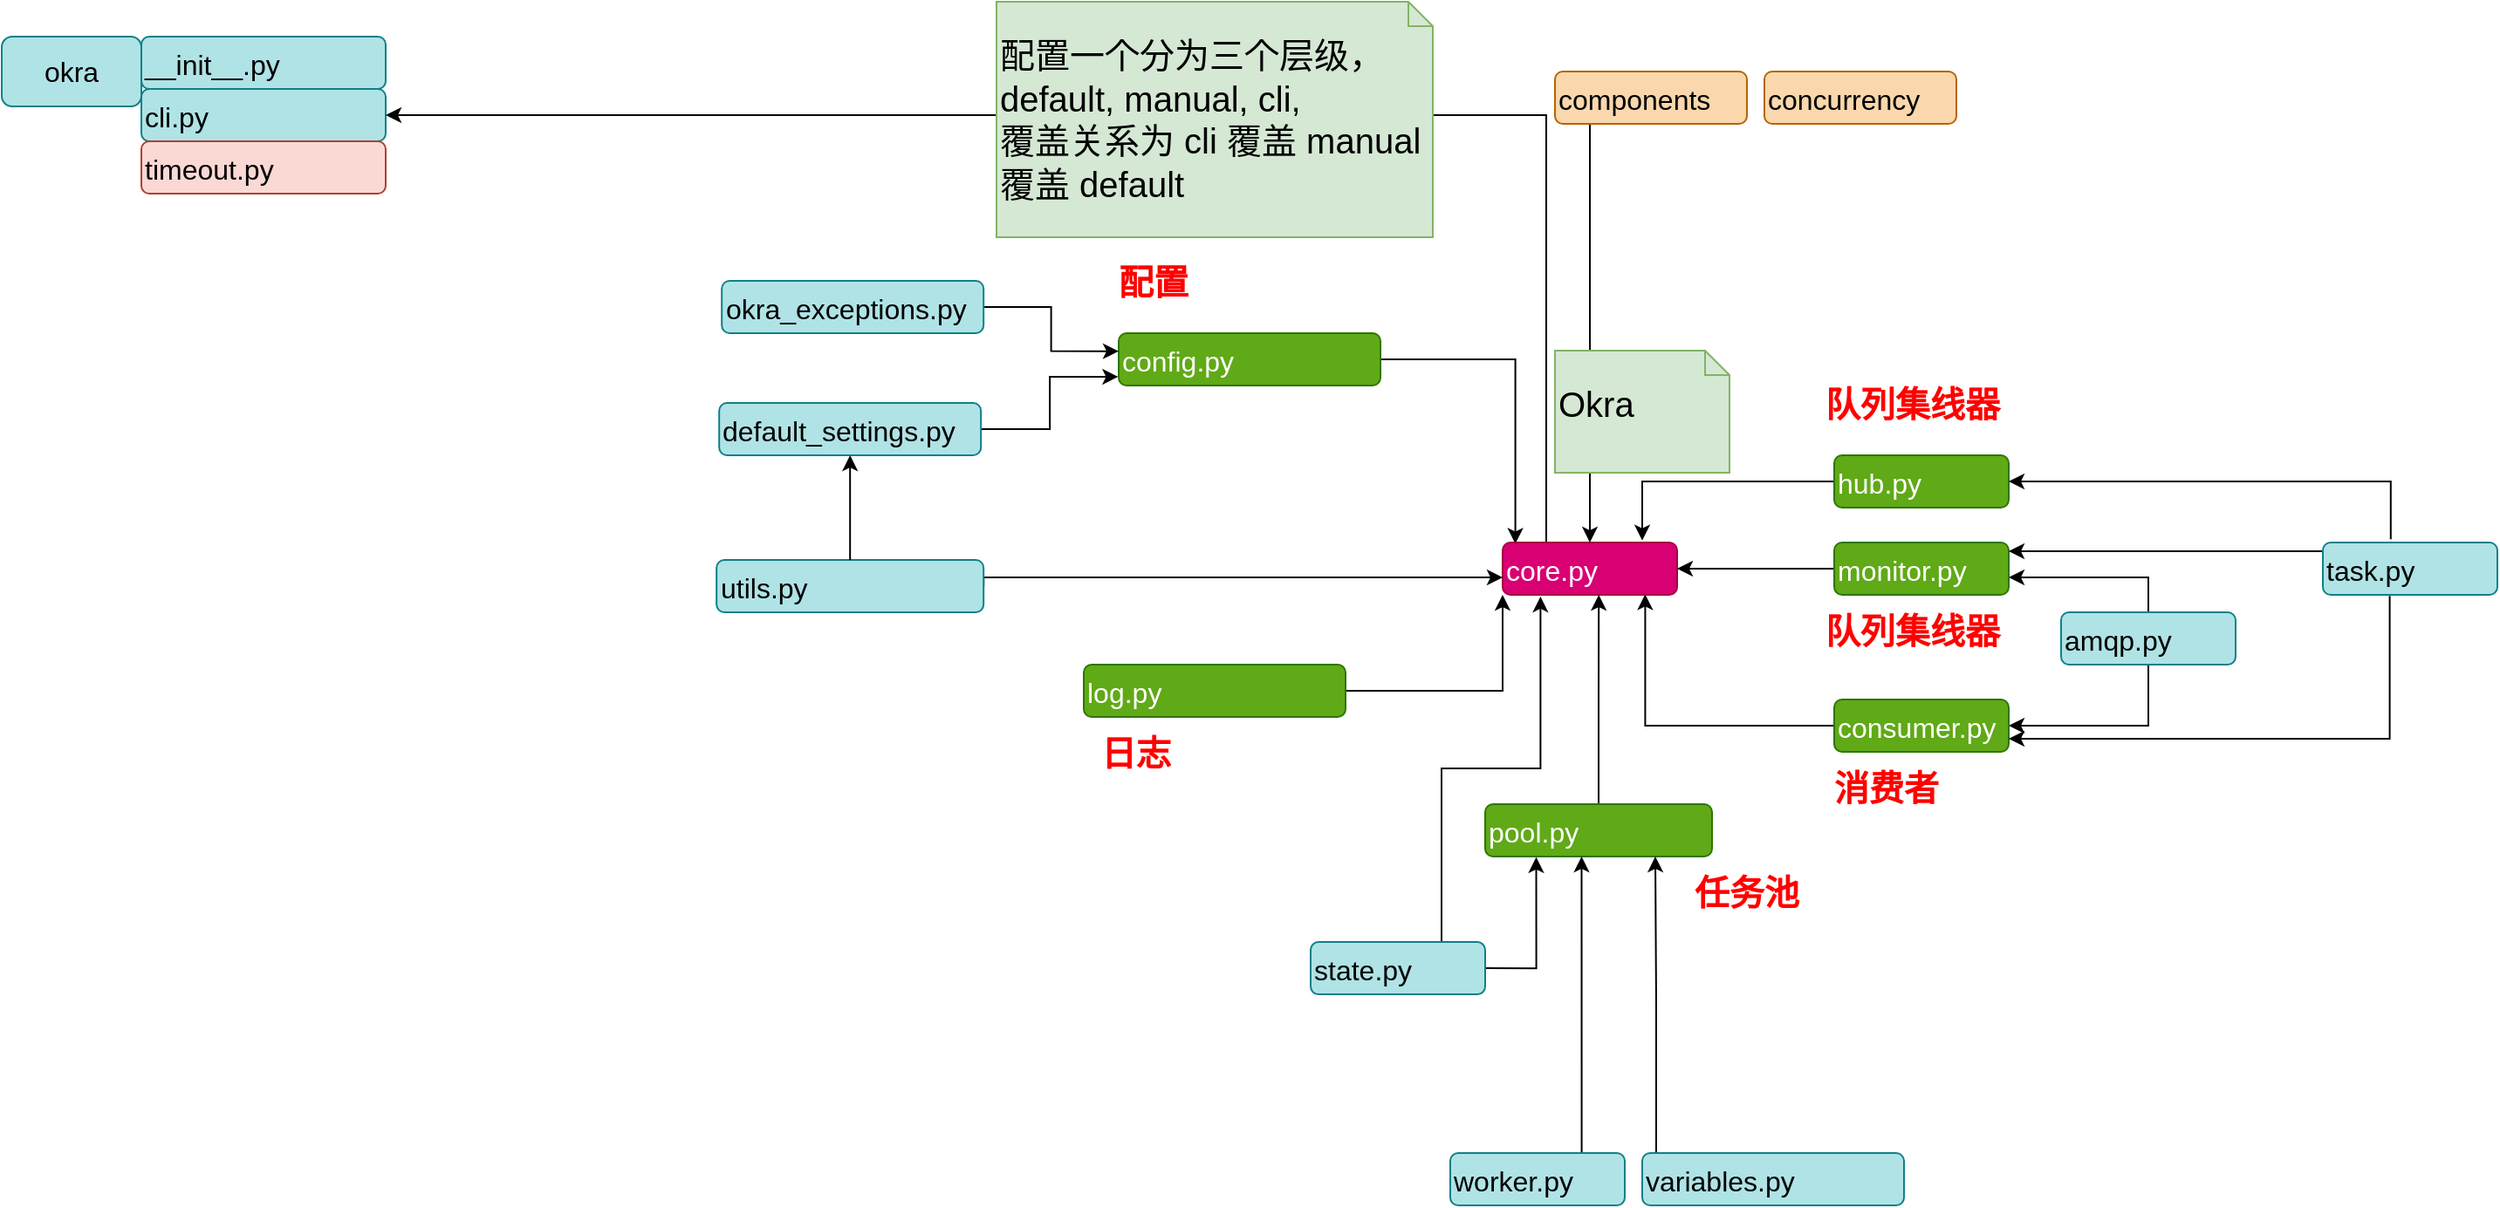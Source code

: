 <mxfile version="12.4.9" type="github">
  <diagram id="C5RBs43oDa-KdzZeNtuy" name="Page-1">
    <mxGraphModel dx="2278" dy="778" grid="1" gridSize="10" guides="1" tooltips="1" connect="1" arrows="1" fold="1" page="1" pageScale="1" pageWidth="827" pageHeight="1169" math="0" shadow="0">
      <root>
        <mxCell id="WIyWlLk6GJQsqaUBKTNV-0"/>
        <mxCell id="WIyWlLk6GJQsqaUBKTNV-1" style="" parent="WIyWlLk6GJQsqaUBKTNV-0"/>
        <mxCell id="mCshl-u1__34je2gvI0m-0" value="okra" style="rounded=1;whiteSpace=wrap;html=1;fillColor=#b0e3e6;strokeColor=#0e8088;fontSize=16;" vertex="1" parent="WIyWlLk6GJQsqaUBKTNV-1">
          <mxGeometry x="-560" y="40" width="80" height="40" as="geometry"/>
        </mxCell>
        <mxCell id="mCshl-u1__34je2gvI0m-3" value="__init__.py" style="text;html=1;rounded=1;fillColor=#b0e3e6;strokeColor=#0e8088;fontSize=16;" vertex="1" parent="WIyWlLk6GJQsqaUBKTNV-1">
          <mxGeometry x="-480" y="40" width="140" height="30" as="geometry"/>
        </mxCell>
        <mxCell id="mCshl-u1__34je2gvI0m-52" style="edgeStyle=orthogonalEdgeStyle;rounded=0;orthogonalLoop=1;jettySize=auto;html=1;exitX=0.5;exitY=1;exitDx=0;exitDy=0;entryX=1;entryY=0.5;entryDx=0;entryDy=0;fontSize=16;" edge="1" parent="WIyWlLk6GJQsqaUBKTNV-1" source="mCshl-u1__34je2gvI0m-4" target="mCshl-u1__34je2gvI0m-9">
          <mxGeometry relative="1" as="geometry"/>
        </mxCell>
        <mxCell id="mCshl-u1__34je2gvI0m-54" style="edgeStyle=orthogonalEdgeStyle;rounded=0;orthogonalLoop=1;jettySize=auto;html=1;exitX=0.5;exitY=0;exitDx=0;exitDy=0;fontSize=16;" edge="1" parent="WIyWlLk6GJQsqaUBKTNV-1" source="mCshl-u1__34je2gvI0m-4">
          <mxGeometry relative="1" as="geometry">
            <mxPoint x="590" y="350" as="targetPoint"/>
            <Array as="points">
              <mxPoint x="670" y="350"/>
              <mxPoint x="590" y="350"/>
            </Array>
          </mxGeometry>
        </mxCell>
        <mxCell id="mCshl-u1__34je2gvI0m-4" value="amqp.py" style="text;html=1;rounded=1;fillColor=#b0e3e6;strokeColor=#0e8088;fontSize=16;" vertex="1" parent="WIyWlLk6GJQsqaUBKTNV-1">
          <mxGeometry x="620" y="370" width="100" height="30" as="geometry"/>
        </mxCell>
        <mxCell id="mCshl-u1__34je2gvI0m-7" value="cli.py" style="text;html=1;rounded=1;fillColor=#b0e3e6;strokeColor=#0e8088;fontSize=16;" vertex="1" parent="WIyWlLk6GJQsqaUBKTNV-1">
          <mxGeometry x="-480" y="70" width="140" height="30" as="geometry"/>
        </mxCell>
        <mxCell id="mCshl-u1__34je2gvI0m-41" style="edgeStyle=orthogonalEdgeStyle;rounded=0;orthogonalLoop=1;jettySize=auto;html=1;exitX=1;exitY=0.5;exitDx=0;exitDy=0;fontSize=16;entryX=0.073;entryY=0.024;entryDx=0;entryDy=0;entryPerimeter=0;" edge="1" parent="WIyWlLk6GJQsqaUBKTNV-1" source="mCshl-u1__34je2gvI0m-8" target="mCshl-u1__34je2gvI0m-10">
          <mxGeometry relative="1" as="geometry"/>
        </mxCell>
        <mxCell id="mCshl-u1__34je2gvI0m-8" value="config.py" style="text;html=1;rounded=1;fillColor=#60a917;strokeColor=#2D7600;fontSize=16;fontColor=#ffffff;" vertex="1" parent="WIyWlLk6GJQsqaUBKTNV-1">
          <mxGeometry x="80" y="210" width="150" height="30" as="geometry"/>
        </mxCell>
        <mxCell id="mCshl-u1__34je2gvI0m-44" style="edgeStyle=orthogonalEdgeStyle;rounded=0;orthogonalLoop=1;jettySize=auto;html=1;exitX=0;exitY=0.5;exitDx=0;exitDy=0;entryX=0.817;entryY=0.989;entryDx=0;entryDy=0;entryPerimeter=0;fontSize=16;" edge="1" parent="WIyWlLk6GJQsqaUBKTNV-1" source="mCshl-u1__34je2gvI0m-9" target="mCshl-u1__34je2gvI0m-10">
          <mxGeometry relative="1" as="geometry"/>
        </mxCell>
        <mxCell id="mCshl-u1__34je2gvI0m-9" value="consumer.py" style="text;html=1;rounded=1;fillColor=#60a917;strokeColor=#2D7600;fontSize=16;fontColor=#ffffff;" vertex="1" parent="WIyWlLk6GJQsqaUBKTNV-1">
          <mxGeometry x="490" y="420" width="100" height="30" as="geometry"/>
        </mxCell>
        <mxCell id="mCshl-u1__34je2gvI0m-71" style="edgeStyle=orthogonalEdgeStyle;rounded=0;orthogonalLoop=1;jettySize=auto;html=1;exitX=0.25;exitY=0;exitDx=0;exitDy=0;entryX=1;entryY=0.5;entryDx=0;entryDy=0;fontSize=20;fontColor=#FF0000;" edge="1" parent="WIyWlLk6GJQsqaUBKTNV-1" source="mCshl-u1__34je2gvI0m-10" target="mCshl-u1__34je2gvI0m-7">
          <mxGeometry relative="1" as="geometry"/>
        </mxCell>
        <mxCell id="mCshl-u1__34je2gvI0m-10" value="core.py" style="text;html=1;rounded=1;fillColor=#d80073;strokeColor=#A50040;fontSize=16;fontColor=#ffffff;" vertex="1" parent="WIyWlLk6GJQsqaUBKTNV-1">
          <mxGeometry x="300" y="330" width="100" height="30" as="geometry"/>
        </mxCell>
        <mxCell id="mCshl-u1__34je2gvI0m-50" style="edgeStyle=orthogonalEdgeStyle;rounded=0;orthogonalLoop=1;jettySize=auto;html=1;exitX=1;exitY=0.5;exitDx=0;exitDy=0;fontSize=16;entryX=-0.002;entryY=0.833;entryDx=0;entryDy=0;entryPerimeter=0;" edge="1" parent="WIyWlLk6GJQsqaUBKTNV-1" source="mCshl-u1__34je2gvI0m-12" target="mCshl-u1__34je2gvI0m-8">
          <mxGeometry relative="1" as="geometry"/>
        </mxCell>
        <mxCell id="mCshl-u1__34je2gvI0m-42" style="edgeStyle=orthogonalEdgeStyle;rounded=0;orthogonalLoop=1;jettySize=auto;html=1;exitX=0;exitY=0.5;exitDx=0;exitDy=0;entryX=0.8;entryY=-0.038;entryDx=0;entryDy=0;entryPerimeter=0;fontSize=16;" edge="1" parent="WIyWlLk6GJQsqaUBKTNV-1" source="mCshl-u1__34je2gvI0m-13" target="mCshl-u1__34je2gvI0m-10">
          <mxGeometry relative="1" as="geometry"/>
        </mxCell>
        <mxCell id="mCshl-u1__34je2gvI0m-13" value="hub.py" style="text;html=1;rounded=1;fillColor=#60a917;strokeColor=#2D7600;fontSize=16;fontColor=#ffffff;" vertex="1" parent="WIyWlLk6GJQsqaUBKTNV-1">
          <mxGeometry x="490" y="280" width="100" height="30" as="geometry"/>
        </mxCell>
        <mxCell id="mCshl-u1__34je2gvI0m-46" style="edgeStyle=orthogonalEdgeStyle;rounded=0;orthogonalLoop=1;jettySize=auto;html=1;exitX=1;exitY=0.5;exitDx=0;exitDy=0;entryX=0;entryY=1;entryDx=0;entryDy=0;fontSize=16;" edge="1" parent="WIyWlLk6GJQsqaUBKTNV-1" source="mCshl-u1__34je2gvI0m-14" target="mCshl-u1__34je2gvI0m-10">
          <mxGeometry relative="1" as="geometry"/>
        </mxCell>
        <mxCell id="mCshl-u1__34je2gvI0m-14" value="log.py" style="text;html=1;rounded=1;fillColor=#60a917;strokeColor=#2D7600;fontSize=16;fontColor=#ffffff;" vertex="1" parent="WIyWlLk6GJQsqaUBKTNV-1">
          <mxGeometry x="60" y="400" width="150" height="30" as="geometry"/>
        </mxCell>
        <mxCell id="mCshl-u1__34je2gvI0m-43" style="edgeStyle=orthogonalEdgeStyle;rounded=0;orthogonalLoop=1;jettySize=auto;html=1;exitX=0;exitY=0.5;exitDx=0;exitDy=0;entryX=1;entryY=0.5;entryDx=0;entryDy=0;fontSize=16;" edge="1" parent="WIyWlLk6GJQsqaUBKTNV-1" source="mCshl-u1__34je2gvI0m-15" target="mCshl-u1__34je2gvI0m-10">
          <mxGeometry relative="1" as="geometry"/>
        </mxCell>
        <mxCell id="mCshl-u1__34je2gvI0m-15" value="monitor.py" style="text;html=1;rounded=1;fillColor=#60a917;strokeColor=#2D7600;fontSize=16;fontColor=#ffffff;" vertex="1" parent="WIyWlLk6GJQsqaUBKTNV-1">
          <mxGeometry x="490" y="330" width="100" height="30" as="geometry"/>
        </mxCell>
        <mxCell id="mCshl-u1__34je2gvI0m-56" style="edgeStyle=orthogonalEdgeStyle;rounded=0;orthogonalLoop=1;jettySize=auto;html=1;exitX=1;exitY=0.5;exitDx=0;exitDy=0;entryX=0;entryY=0.344;entryDx=0;entryDy=0;fontSize=16;entryPerimeter=0;" edge="1" parent="WIyWlLk6GJQsqaUBKTNV-1" source="mCshl-u1__34je2gvI0m-16" target="mCshl-u1__34je2gvI0m-8">
          <mxGeometry relative="1" as="geometry"/>
        </mxCell>
        <mxCell id="mCshl-u1__34je2gvI0m-16" value="okra_exceptions.py" style="text;html=1;rounded=1;fillColor=#b0e3e6;strokeColor=#0e8088;fontSize=16;" vertex="1" parent="WIyWlLk6GJQsqaUBKTNV-1">
          <mxGeometry x="-147.41" y="180" width="150" height="30" as="geometry"/>
        </mxCell>
        <mxCell id="mCshl-u1__34je2gvI0m-67" style="edgeStyle=orthogonalEdgeStyle;rounded=0;orthogonalLoop=1;jettySize=auto;html=1;exitX=0.5;exitY=0;exitDx=0;exitDy=0;entryX=0.551;entryY=1;entryDx=0;entryDy=0;entryPerimeter=0;fontSize=16;" edge="1" parent="WIyWlLk6GJQsqaUBKTNV-1" source="mCshl-u1__34je2gvI0m-17" target="mCshl-u1__34je2gvI0m-10">
          <mxGeometry relative="1" as="geometry"/>
        </mxCell>
        <mxCell id="mCshl-u1__34je2gvI0m-17" value="pool.py" style="text;html=1;rounded=1;fillColor=#60a917;strokeColor=#2D7600;fontSize=16;fontColor=#ffffff;" vertex="1" parent="WIyWlLk6GJQsqaUBKTNV-1">
          <mxGeometry x="290" y="480" width="130" height="30" as="geometry"/>
        </mxCell>
        <mxCell id="mCshl-u1__34je2gvI0m-64" style="edgeStyle=orthogonalEdgeStyle;rounded=0;orthogonalLoop=1;jettySize=auto;html=1;exitX=0.75;exitY=0;exitDx=0;exitDy=0;entryX=0.217;entryY=1.033;entryDx=0;entryDy=0;entryPerimeter=0;fontSize=16;" edge="1" parent="WIyWlLk6GJQsqaUBKTNV-1" source="mCshl-u1__34je2gvI0m-18" target="mCshl-u1__34je2gvI0m-10">
          <mxGeometry relative="1" as="geometry"/>
        </mxCell>
        <mxCell id="mCshl-u1__34je2gvI0m-65" style="edgeStyle=orthogonalEdgeStyle;rounded=0;orthogonalLoop=1;jettySize=auto;html=1;exitX=1;exitY=0.5;exitDx=0;exitDy=0;entryX=0.225;entryY=1.013;entryDx=0;entryDy=0;entryPerimeter=0;fontSize=16;" edge="1" parent="WIyWlLk6GJQsqaUBKTNV-1" source="mCshl-u1__34je2gvI0m-18" target="mCshl-u1__34je2gvI0m-17">
          <mxGeometry relative="1" as="geometry"/>
        </mxCell>
        <mxCell id="mCshl-u1__34je2gvI0m-18" value="state.py" style="text;html=1;rounded=1;fillColor=#b0e3e6;strokeColor=#0e8088;fontSize=16;" vertex="1" parent="WIyWlLk6GJQsqaUBKTNV-1">
          <mxGeometry x="190" y="559.06" width="100" height="30" as="geometry"/>
        </mxCell>
        <mxCell id="mCshl-u1__34je2gvI0m-33" style="edgeStyle=orthogonalEdgeStyle;rounded=0;orthogonalLoop=1;jettySize=auto;html=1;exitX=0.389;exitY=-0.064;exitDx=0;exitDy=0;entryX=1;entryY=0.5;entryDx=0;entryDy=0;fontSize=16;exitPerimeter=0;" edge="1" parent="WIyWlLk6GJQsqaUBKTNV-1" source="mCshl-u1__34je2gvI0m-19" target="mCshl-u1__34je2gvI0m-13">
          <mxGeometry relative="1" as="geometry">
            <Array as="points">
              <mxPoint x="809" y="295"/>
            </Array>
          </mxGeometry>
        </mxCell>
        <mxCell id="mCshl-u1__34je2gvI0m-38" style="edgeStyle=orthogonalEdgeStyle;rounded=0;orthogonalLoop=1;jettySize=auto;html=1;exitX=0;exitY=0.25;exitDx=0;exitDy=0;fontSize=16;" edge="1" parent="WIyWlLk6GJQsqaUBKTNV-1" source="mCshl-u1__34je2gvI0m-19" target="mCshl-u1__34je2gvI0m-15">
          <mxGeometry relative="1" as="geometry">
            <Array as="points">
              <mxPoint x="770" y="335"/>
            </Array>
          </mxGeometry>
        </mxCell>
        <mxCell id="mCshl-u1__34je2gvI0m-53" style="edgeStyle=orthogonalEdgeStyle;rounded=0;orthogonalLoop=1;jettySize=auto;html=1;exitX=0.383;exitY=1.019;exitDx=0;exitDy=0;entryX=1;entryY=0.75;entryDx=0;entryDy=0;fontSize=16;exitPerimeter=0;" edge="1" parent="WIyWlLk6GJQsqaUBKTNV-1" source="mCshl-u1__34je2gvI0m-19" target="mCshl-u1__34je2gvI0m-9">
          <mxGeometry relative="1" as="geometry"/>
        </mxCell>
        <mxCell id="mCshl-u1__34je2gvI0m-19" value="task.py" style="text;html=1;rounded=1;fillColor=#b0e3e6;strokeColor=#0e8088;fontSize=16;" vertex="1" parent="WIyWlLk6GJQsqaUBKTNV-1">
          <mxGeometry x="770" y="330" width="100" height="30" as="geometry"/>
        </mxCell>
        <mxCell id="mCshl-u1__34je2gvI0m-20" value="timeout.py" style="text;html=1;rounded=1;fillColor=#fad9d5;strokeColor=#ae4132;fontSize=16;" vertex="1" parent="WIyWlLk6GJQsqaUBKTNV-1">
          <mxGeometry x="-480" y="100" width="140" height="30" as="geometry"/>
        </mxCell>
        <mxCell id="mCshl-u1__34je2gvI0m-47" style="edgeStyle=orthogonalEdgeStyle;rounded=0;orthogonalLoop=1;jettySize=auto;html=1;exitX=1;exitY=0.5;exitDx=0;exitDy=0;fontSize=16;" edge="1" parent="WIyWlLk6GJQsqaUBKTNV-1" source="mCshl-u1__34je2gvI0m-21">
          <mxGeometry relative="1" as="geometry">
            <mxPoint x="300" y="350" as="targetPoint"/>
            <Array as="points">
              <mxPoint x="2" y="350"/>
              <mxPoint x="300" y="350"/>
            </Array>
          </mxGeometry>
        </mxCell>
        <mxCell id="mCshl-u1__34je2gvI0m-58" style="edgeStyle=orthogonalEdgeStyle;rounded=0;orthogonalLoop=1;jettySize=auto;html=1;exitX=0.5;exitY=0;exitDx=0;exitDy=0;fontSize=16;" edge="1" parent="WIyWlLk6GJQsqaUBKTNV-1" source="mCshl-u1__34je2gvI0m-12">
          <mxGeometry relative="1" as="geometry">
            <mxPoint x="-72" y="271" as="targetPoint"/>
          </mxGeometry>
        </mxCell>
        <mxCell id="mCshl-u1__34je2gvI0m-21" value="utils.py" style="text;html=1;rounded=1;fillColor=#b0e3e6;strokeColor=#0e8088;fontSize=16;" vertex="1" parent="WIyWlLk6GJQsqaUBKTNV-1">
          <mxGeometry x="-150.41" y="340" width="153" height="30" as="geometry"/>
        </mxCell>
        <mxCell id="mCshl-u1__34je2gvI0m-61" style="edgeStyle=orthogonalEdgeStyle;rounded=0;orthogonalLoop=1;jettySize=auto;html=1;exitX=0.25;exitY=0;exitDx=0;exitDy=0;entryX=0.75;entryY=1;entryDx=0;entryDy=0;fontSize=16;" edge="1" parent="WIyWlLk6GJQsqaUBKTNV-1" source="mCshl-u1__34je2gvI0m-22" target="mCshl-u1__34je2gvI0m-17">
          <mxGeometry relative="1" as="geometry">
            <Array as="points">
              <mxPoint x="388" y="680"/>
              <mxPoint x="388" y="595"/>
            </Array>
          </mxGeometry>
        </mxCell>
        <mxCell id="mCshl-u1__34je2gvI0m-22" value="variables.py" style="text;html=1;rounded=1;fillColor=#b0e3e6;strokeColor=#0e8088;fontSize=16;" vertex="1" parent="WIyWlLk6GJQsqaUBKTNV-1">
          <mxGeometry x="380" y="680" width="150" height="30" as="geometry"/>
        </mxCell>
        <mxCell id="mCshl-u1__34je2gvI0m-60" style="edgeStyle=orthogonalEdgeStyle;rounded=0;orthogonalLoop=1;jettySize=auto;html=1;exitX=0.731;exitY=0.007;exitDx=0;exitDy=0;fontSize=16;entryX=0.425;entryY=1;entryDx=0;entryDy=0;entryPerimeter=0;exitPerimeter=0;" edge="1" parent="WIyWlLk6GJQsqaUBKTNV-1" source="mCshl-u1__34je2gvI0m-23" target="mCshl-u1__34je2gvI0m-17">
          <mxGeometry relative="1" as="geometry">
            <mxPoint x="346" y="588" as="targetPoint"/>
            <Array as="points">
              <mxPoint x="345" y="680"/>
            </Array>
          </mxGeometry>
        </mxCell>
        <mxCell id="mCshl-u1__34je2gvI0m-23" value="worker.py" style="text;html=1;rounded=1;fillColor=#b0e3e6;strokeColor=#0e8088;fontSize=16;" vertex="1" parent="WIyWlLk6GJQsqaUBKTNV-1">
          <mxGeometry x="270" y="680" width="100" height="30" as="geometry"/>
        </mxCell>
        <mxCell id="mCshl-u1__34je2gvI0m-49" style="edgeStyle=orthogonalEdgeStyle;rounded=0;orthogonalLoop=1;jettySize=auto;html=1;exitX=0.5;exitY=1;exitDx=0;exitDy=0;entryX=0.5;entryY=0;entryDx=0;entryDy=0;fontSize=16;" edge="1" parent="WIyWlLk6GJQsqaUBKTNV-1" source="mCshl-u1__34je2gvI0m-24" target="mCshl-u1__34je2gvI0m-10">
          <mxGeometry relative="1" as="geometry">
            <Array as="points">
              <mxPoint x="350" y="90"/>
            </Array>
          </mxGeometry>
        </mxCell>
        <mxCell id="mCshl-u1__34je2gvI0m-24" value="components" style="text;html=1;fontSize=16;fillColor=#fad7ac;strokeColor=#b46504;rounded=1;" vertex="1" parent="WIyWlLk6GJQsqaUBKTNV-1">
          <mxGeometry x="330" y="60" width="110" height="30" as="geometry"/>
        </mxCell>
        <mxCell id="mCshl-u1__34je2gvI0m-25" value="concurrency" style="text;html=1;fontSize=16;fillColor=#fad7ac;strokeColor=#b46504;rounded=1;" vertex="1" parent="WIyWlLk6GJQsqaUBKTNV-1">
          <mxGeometry x="450" y="60" width="110" height="30" as="geometry"/>
        </mxCell>
        <mxCell id="mCshl-u1__34je2gvI0m-12" value="default_settings.py" style="text;html=1;rounded=1;fillColor=#b0e3e6;strokeColor=#0e8088;fontSize=16;" vertex="1" parent="WIyWlLk6GJQsqaUBKTNV-1">
          <mxGeometry x="-148.91" y="250" width="150" height="30" as="geometry"/>
        </mxCell>
        <mxCell id="mCshl-u1__34je2gvI0m-59" style="edgeStyle=orthogonalEdgeStyle;rounded=0;orthogonalLoop=1;jettySize=auto;html=1;exitX=0.5;exitY=0;exitDx=0;exitDy=0;fontSize=16;" edge="1" parent="WIyWlLk6GJQsqaUBKTNV-1" source="mCshl-u1__34je2gvI0m-21" target="mCshl-u1__34je2gvI0m-12">
          <mxGeometry relative="1" as="geometry">
            <mxPoint x="-74.167" y="339.667" as="sourcePoint"/>
            <mxPoint x="-72" y="271" as="targetPoint"/>
          </mxGeometry>
        </mxCell>
        <mxCell id="mCshl-u1__34je2gvI0m-68" value="日志" style="text;html=1;strokeColor=none;fillColor=none;align=center;verticalAlign=middle;whiteSpace=wrap;rounded=0;fontSize=20;fontStyle=1;fontColor=#FF0000;" vertex="1" parent="WIyWlLk6GJQsqaUBKTNV-1">
          <mxGeometry x="60" y="440" width="60" height="20" as="geometry"/>
        </mxCell>
        <mxCell id="mCshl-u1__34je2gvI0m-69" value="消费者" style="text;html=1;strokeColor=none;fillColor=none;align=center;verticalAlign=middle;whiteSpace=wrap;rounded=0;fontSize=20;fontStyle=1;fontColor=#FF0000;" vertex="1" parent="WIyWlLk6GJQsqaUBKTNV-1">
          <mxGeometry x="480" y="460" width="80" height="20" as="geometry"/>
        </mxCell>
        <mxCell id="mCshl-u1__34je2gvI0m-70" value="配置" style="text;html=1;strokeColor=none;fillColor=none;align=center;verticalAlign=middle;whiteSpace=wrap;rounded=0;fontSize=20;fontStyle=1;fontColor=#FF0000;" vertex="1" parent="WIyWlLk6GJQsqaUBKTNV-1">
          <mxGeometry x="70" y="170" width="60" height="20" as="geometry"/>
        </mxCell>
        <mxCell id="mCshl-u1__34je2gvI0m-72" value="任务池" style="text;html=1;strokeColor=none;fillColor=none;align=center;verticalAlign=middle;whiteSpace=wrap;rounded=0;fontSize=20;fontStyle=1;fontColor=#FF0000;" vertex="1" parent="WIyWlLk6GJQsqaUBKTNV-1">
          <mxGeometry x="400" y="520" width="80" height="20" as="geometry"/>
        </mxCell>
        <mxCell id="mCshl-u1__34je2gvI0m-73" value="队列集线器" style="text;html=1;strokeColor=none;fillColor=none;align=center;verticalAlign=middle;whiteSpace=wrap;rounded=0;fontSize=20;fontStyle=1;fontColor=#FF0000;" vertex="1" parent="WIyWlLk6GJQsqaUBKTNV-1">
          <mxGeometry x="480" y="240" width="110" height="20" as="geometry"/>
        </mxCell>
        <mxCell id="mCshl-u1__34je2gvI0m-74" value="队列集线器" style="text;html=1;strokeColor=none;fillColor=none;align=center;verticalAlign=middle;whiteSpace=wrap;rounded=0;fontSize=20;fontStyle=1;fontColor=#FF0000;" vertex="1" parent="WIyWlLk6GJQsqaUBKTNV-1">
          <mxGeometry x="480" y="370" width="110" height="20" as="geometry"/>
        </mxCell>
        <mxCell id="mCshl-u1__34je2gvI0m-75" value="detail" parent="WIyWlLk6GJQsqaUBKTNV-0"/>
        <mxCell id="mCshl-u1__34je2gvI0m-126" value="&lt;pre style=&quot;color: rgb(169 , 183 , 198) ; font-family: &amp;#34;source code pro&amp;#34; ; font-size: 13.5pt&quot;&gt;&lt;span style=&quot;color: rgb(0 , 0 , 0) ; font-family: &amp;#34;helvetica&amp;#34; ; font-size: 20px ; white-space: nowrap&quot;&gt;Okra&lt;/span&gt;&lt;span style=&quot;background-color: rgb(43 , 43 , 43)&quot;&gt;&lt;br&gt;&lt;/span&gt;&lt;/pre&gt;" style="shape=note;whiteSpace=wrap;html=1;size=14;verticalAlign=top;align=left;spacingTop=-6;rounded=1;fontSize=20;fillColor=#d5e8d4;strokeColor=#82b366;" vertex="1" parent="mCshl-u1__34je2gvI0m-75">
          <mxGeometry x="330" y="220" width="100" height="70" as="geometry"/>
        </mxCell>
        <mxCell id="mCshl-u1__34je2gvI0m-135" value="&lt;pre style=&quot;font-size: 13.5pt ; font-family: &amp;#34;source code pro&amp;#34; ; color: rgb(169 , 183 , 198)&quot;&gt;&lt;pre style=&quot;font-family: &amp;#34;ar pl ukai cn&amp;#34; ; font-size: 13.5pt&quot;&gt;&lt;span style=&quot;color: rgb(0 , 0 , 0) ; font-family: &amp;#34;helvetica&amp;#34; ; font-size: 20px ; white-space: nowrap&quot;&gt;配置一个分为三个层级，&lt;br&gt;default, manual, cli, &lt;br&gt;覆盖关系为 cli 覆盖 manual&lt;br&gt;覆盖 default&lt;/span&gt;&lt;span style=&quot;background-color: rgb(43 , 43 , 43)&quot;&gt;&lt;br&gt;&lt;/span&gt;&lt;/pre&gt;&lt;/pre&gt;" style="shape=note;whiteSpace=wrap;html=1;size=14;verticalAlign=top;align=left;spacingTop=-6;rounded=1;fontSize=20;fillColor=#d5e8d4;strokeColor=#82b366;" vertex="1" parent="mCshl-u1__34je2gvI0m-75">
          <mxGeometry x="10" y="20" width="250" height="135" as="geometry"/>
        </mxCell>
      </root>
    </mxGraphModel>
  </diagram>
</mxfile>
